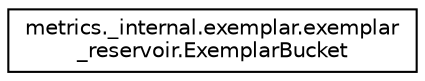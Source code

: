 digraph "Graphical Class Hierarchy"
{
 // LATEX_PDF_SIZE
  edge [fontname="Helvetica",fontsize="10",labelfontname="Helvetica",labelfontsize="10"];
  node [fontname="Helvetica",fontsize="10",shape=record];
  rankdir="LR";
  Node0 [label="metrics._internal.exemplar.exemplar\l_reservoir.ExemplarBucket",height=0.2,width=0.4,color="black", fillcolor="white", style="filled",URL="$classmetrics_1_1__internal_1_1exemplar_1_1exemplar__reservoir_1_1ExemplarBucket.html",tooltip=" "];
}
